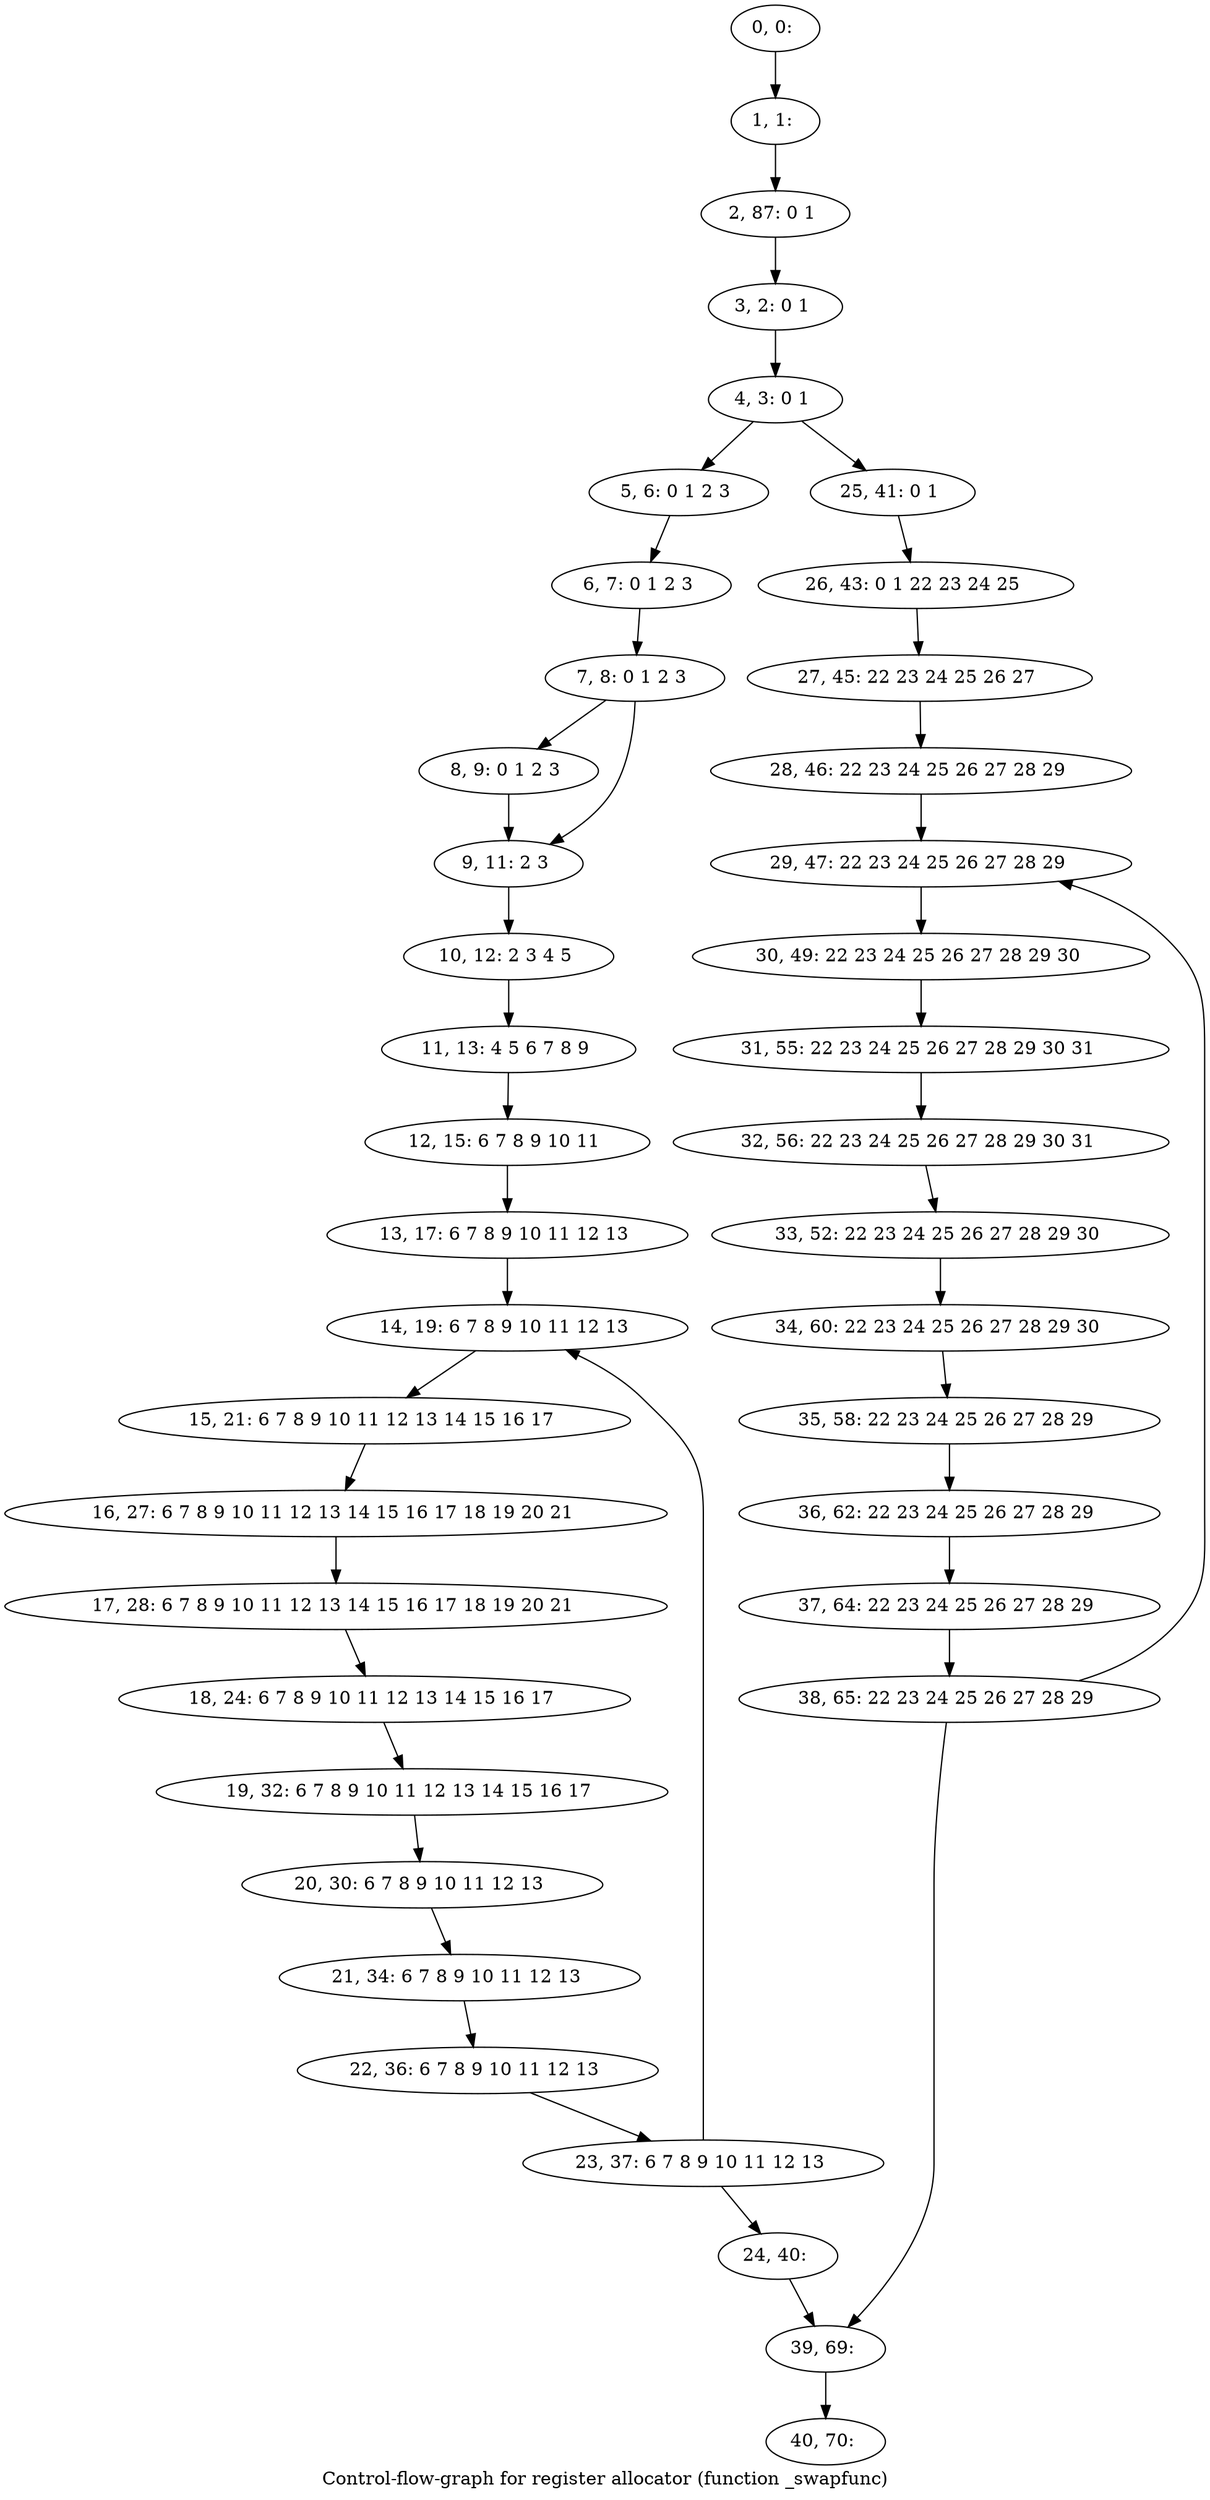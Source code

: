 digraph G {
graph [label="Control-flow-graph for register allocator (function _swapfunc)"]
0[label="0, 0: "];
1[label="1, 1: "];
2[label="2, 87: 0 1 "];
3[label="3, 2: 0 1 "];
4[label="4, 3: 0 1 "];
5[label="5, 6: 0 1 2 3 "];
6[label="6, 7: 0 1 2 3 "];
7[label="7, 8: 0 1 2 3 "];
8[label="8, 9: 0 1 2 3 "];
9[label="9, 11: 2 3 "];
10[label="10, 12: 2 3 4 5 "];
11[label="11, 13: 4 5 6 7 8 9 "];
12[label="12, 15: 6 7 8 9 10 11 "];
13[label="13, 17: 6 7 8 9 10 11 12 13 "];
14[label="14, 19: 6 7 8 9 10 11 12 13 "];
15[label="15, 21: 6 7 8 9 10 11 12 13 14 15 16 17 "];
16[label="16, 27: 6 7 8 9 10 11 12 13 14 15 16 17 18 19 20 21 "];
17[label="17, 28: 6 7 8 9 10 11 12 13 14 15 16 17 18 19 20 21 "];
18[label="18, 24: 6 7 8 9 10 11 12 13 14 15 16 17 "];
19[label="19, 32: 6 7 8 9 10 11 12 13 14 15 16 17 "];
20[label="20, 30: 6 7 8 9 10 11 12 13 "];
21[label="21, 34: 6 7 8 9 10 11 12 13 "];
22[label="22, 36: 6 7 8 9 10 11 12 13 "];
23[label="23, 37: 6 7 8 9 10 11 12 13 "];
24[label="24, 40: "];
25[label="25, 41: 0 1 "];
26[label="26, 43: 0 1 22 23 24 25 "];
27[label="27, 45: 22 23 24 25 26 27 "];
28[label="28, 46: 22 23 24 25 26 27 28 29 "];
29[label="29, 47: 22 23 24 25 26 27 28 29 "];
30[label="30, 49: 22 23 24 25 26 27 28 29 30 "];
31[label="31, 55: 22 23 24 25 26 27 28 29 30 31 "];
32[label="32, 56: 22 23 24 25 26 27 28 29 30 31 "];
33[label="33, 52: 22 23 24 25 26 27 28 29 30 "];
34[label="34, 60: 22 23 24 25 26 27 28 29 30 "];
35[label="35, 58: 22 23 24 25 26 27 28 29 "];
36[label="36, 62: 22 23 24 25 26 27 28 29 "];
37[label="37, 64: 22 23 24 25 26 27 28 29 "];
38[label="38, 65: 22 23 24 25 26 27 28 29 "];
39[label="39, 69: "];
40[label="40, 70: "];
0->1 ;
1->2 ;
2->3 ;
3->4 ;
4->5 ;
4->25 ;
5->6 ;
6->7 ;
7->8 ;
7->9 ;
8->9 ;
9->10 ;
10->11 ;
11->12 ;
12->13 ;
13->14 ;
14->15 ;
15->16 ;
16->17 ;
17->18 ;
18->19 ;
19->20 ;
20->21 ;
21->22 ;
22->23 ;
23->24 ;
23->14 ;
24->39 ;
25->26 ;
26->27 ;
27->28 ;
28->29 ;
29->30 ;
30->31 ;
31->32 ;
32->33 ;
33->34 ;
34->35 ;
35->36 ;
36->37 ;
37->38 ;
38->39 ;
38->29 ;
39->40 ;
}
